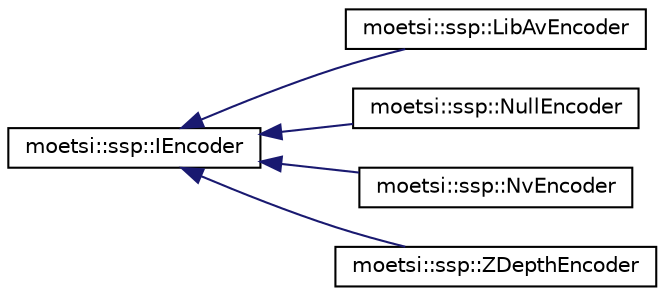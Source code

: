 digraph "Graphical Class Hierarchy"
{
 // LATEX_PDF_SIZE
  edge [fontname="Helvetica",fontsize="10",labelfontname="Helvetica",labelfontsize="10"];
  node [fontname="Helvetica",fontsize="10",shape=record];
  rankdir="LR";
  Node0 [label="moetsi::ssp::IEncoder",height=0.2,width=0.4,color="black", fillcolor="white", style="filled",URL="$classmoetsi_1_1ssp_1_1IEncoder.html",tooltip="IEncoder abstract encoder class."];
  Node0 -> Node1 [dir="back",color="midnightblue",fontsize="10",style="solid",fontname="Helvetica"];
  Node1 [label="moetsi::ssp::LibAvEncoder",height=0.2,width=0.4,color="black", fillcolor="white", style="filled",URL="$classmoetsi_1_1ssp_1_1LibAvEncoder.html",tooltip="LibAV encoder for Jpeg/Mpeg."];
  Node0 -> Node2 [dir="back",color="midnightblue",fontsize="10",style="solid",fontname="Helvetica"];
  Node2 [label="moetsi::ssp::NullEncoder",height=0.2,width=0.4,color="black", fillcolor="white", style="filled",URL="$classmoetsi_1_1ssp_1_1NullEncoder.html",tooltip="Nullencoder Straight pipe encoder."];
  Node0 -> Node3 [dir="back",color="midnightblue",fontsize="10",style="solid",fontname="Helvetica"];
  Node3 [label="moetsi::ssp::NvEncoder",height=0.2,width=0.4,color="black", fillcolor="white", style="filled",URL="$classmoetsi_1_1ssp_1_1NvEncoder.html",tooltip="NvPipe encoder."];
  Node0 -> Node4 [dir="back",color="midnightblue",fontsize="10",style="solid",fontname="Helvetica"];
  Node4 [label="moetsi::ssp::ZDepthEncoder",height=0.2,width=0.4,color="black", fillcolor="white", style="filled",URL="$classmoetsi_1_1ssp_1_1ZDepthEncoder.html",tooltip="ZDepth encoder."];
}
